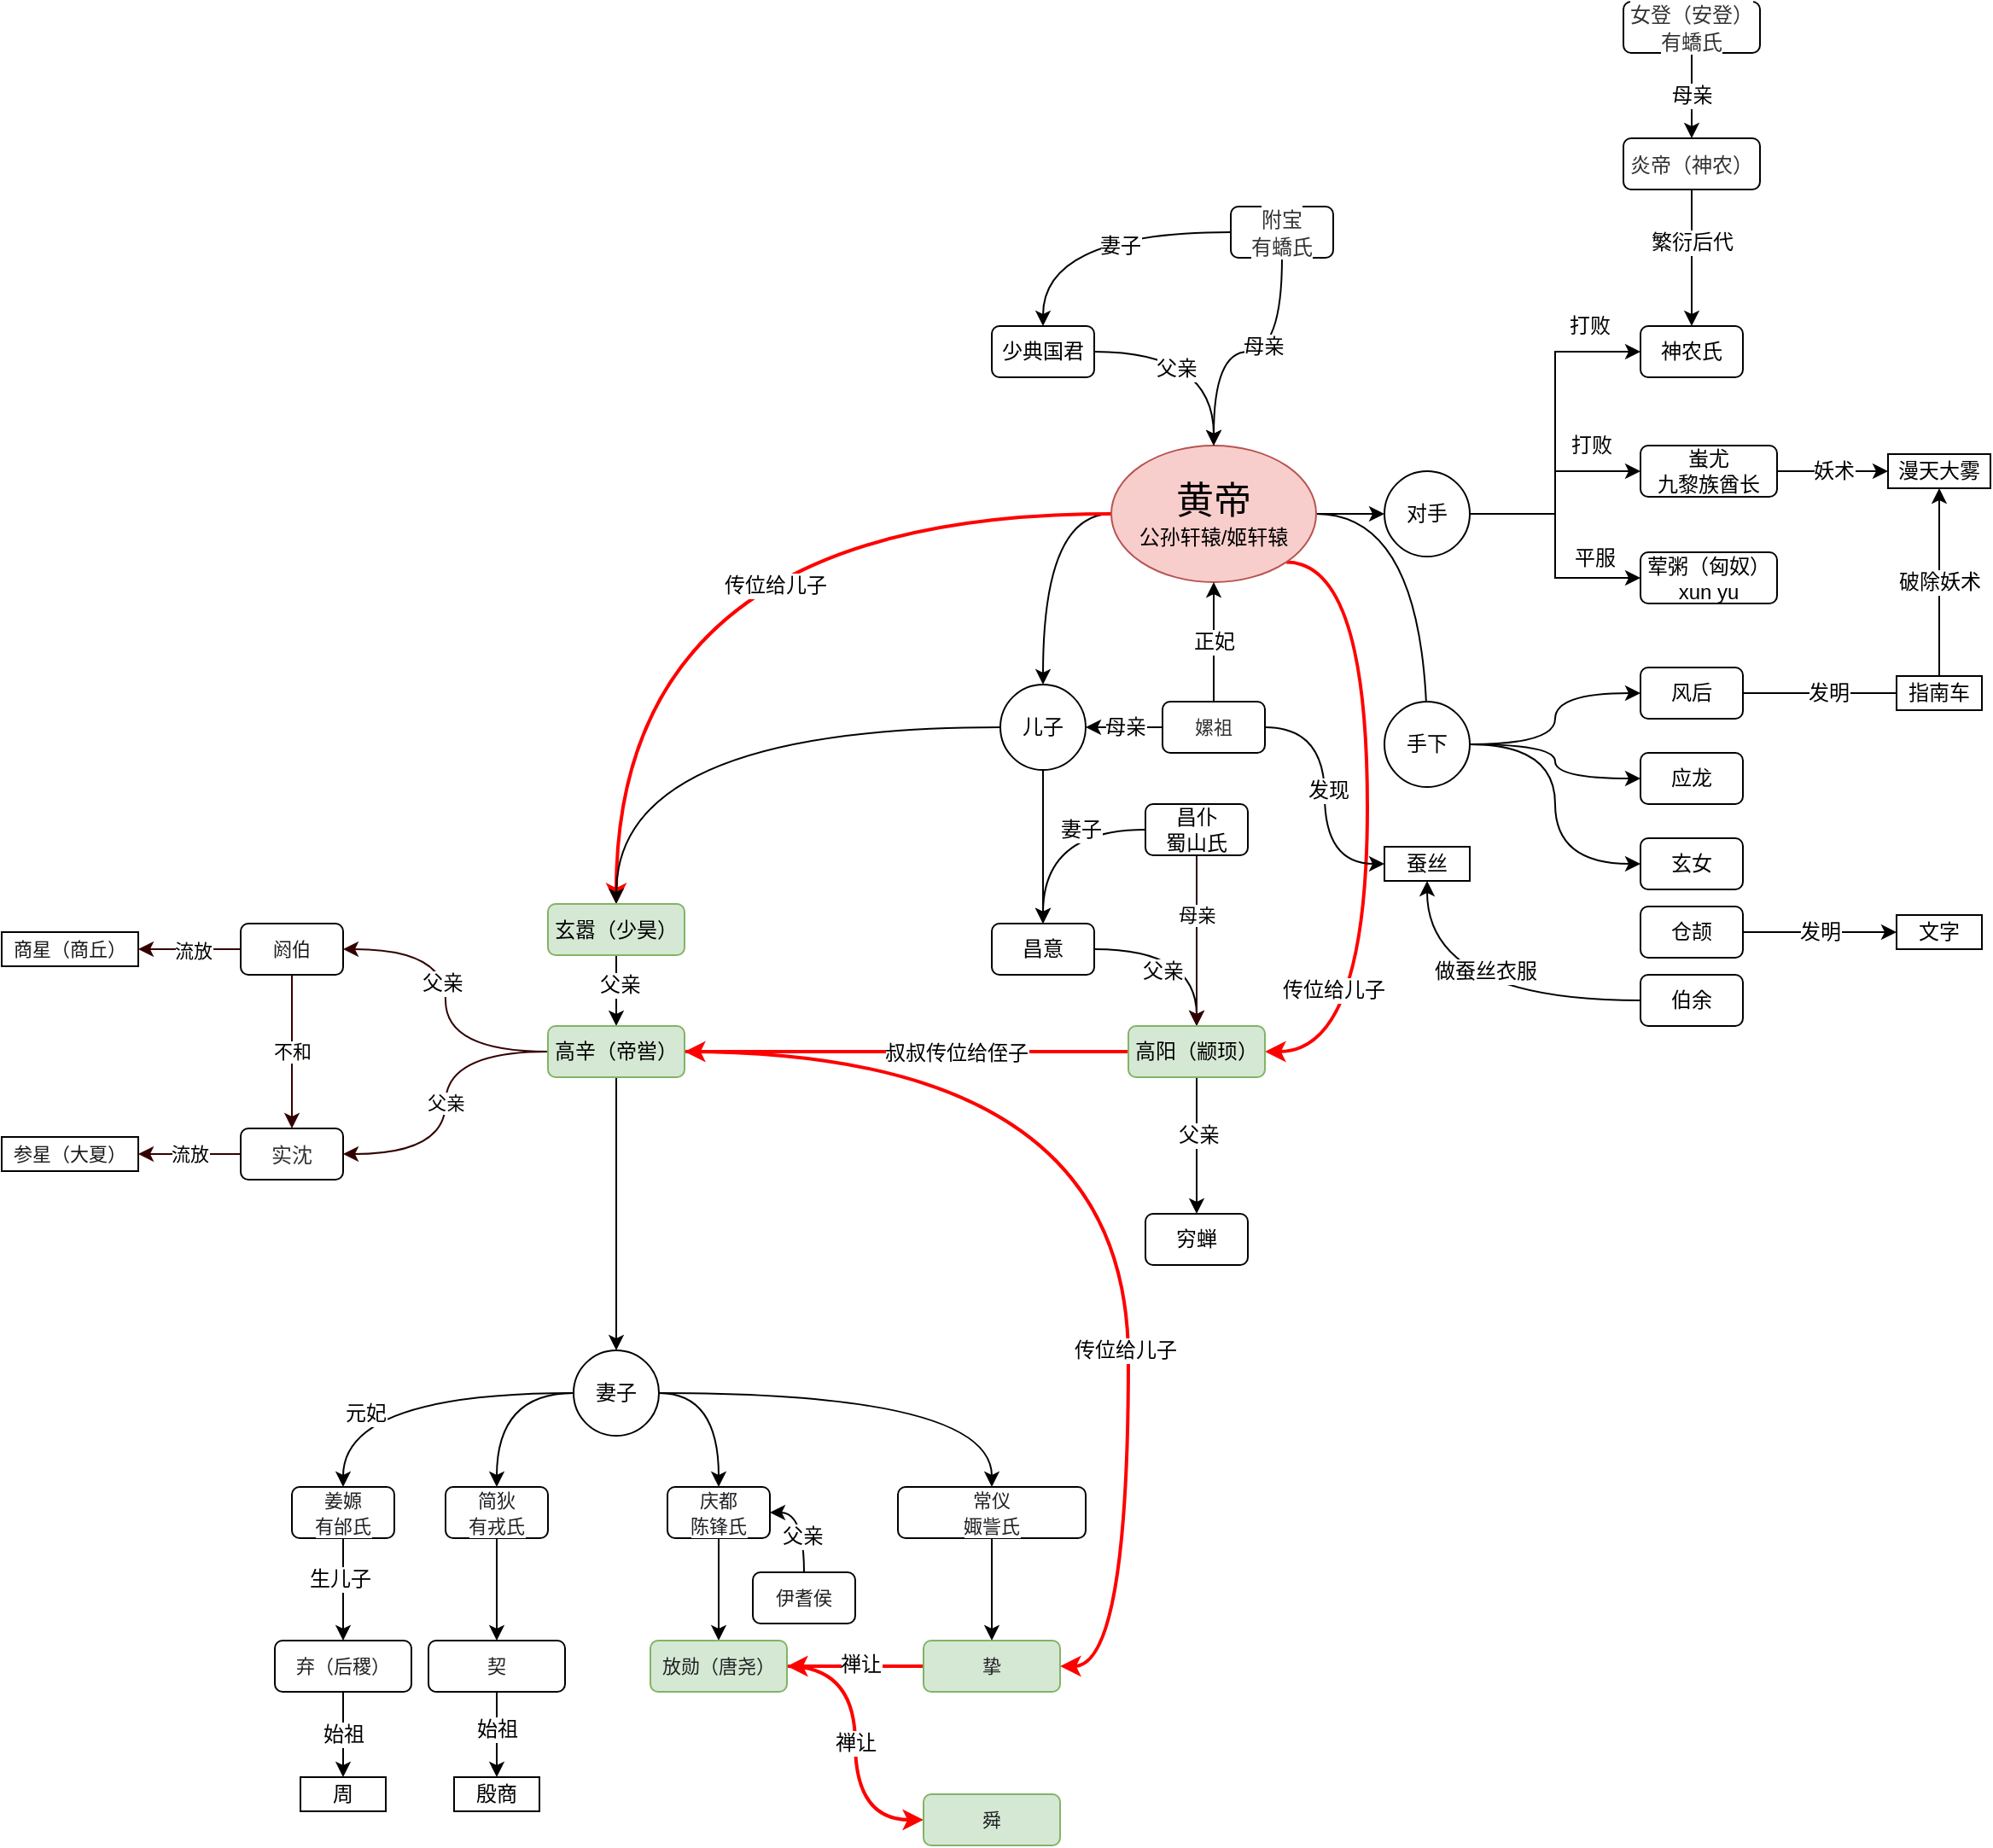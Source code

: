 <mxfile version="15.8.6" type="github">
  <diagram id="Ar0kWiEjL53RKp8qV1HC" name="Page-1">
    <mxGraphModel dx="946" dy="614" grid="1" gridSize="10" guides="1" tooltips="1" connect="1" arrows="1" fold="1" page="1" pageScale="1" pageWidth="827" pageHeight="1169" math="0" shadow="0">
      <root>
        <mxCell id="0" />
        <mxCell id="1" parent="0" />
        <mxCell id="65cZlFvj0mOp-KRwFTWv-3" style="edgeStyle=orthogonalEdgeStyle;rounded=0;orthogonalLoop=1;jettySize=auto;html=1;fontSize=12;" edge="1" parent="1" source="65cZlFvj0mOp-KRwFTWv-1" target="65cZlFvj0mOp-KRwFTWv-2">
          <mxGeometry relative="1" as="geometry" />
        </mxCell>
        <mxCell id="65cZlFvj0mOp-KRwFTWv-35" style="edgeStyle=orthogonalEdgeStyle;curved=1;rounded=0;orthogonalLoop=1;jettySize=auto;html=1;entryX=0.5;entryY=0.6;entryDx=0;entryDy=0;fontSize=12;entryPerimeter=0;" edge="1" parent="1" source="65cZlFvj0mOp-KRwFTWv-1" target="65cZlFvj0mOp-KRwFTWv-34">
          <mxGeometry relative="1" as="geometry" />
        </mxCell>
        <mxCell id="65cZlFvj0mOp-KRwFTWv-57" style="edgeStyle=orthogonalEdgeStyle;curved=1;rounded=0;orthogonalLoop=1;jettySize=auto;html=1;fontSize=12;" edge="1" parent="1" source="65cZlFvj0mOp-KRwFTWv-1" target="65cZlFvj0mOp-KRwFTWv-55">
          <mxGeometry relative="1" as="geometry" />
        </mxCell>
        <mxCell id="65cZlFvj0mOp-KRwFTWv-116" style="edgeStyle=orthogonalEdgeStyle;curved=1;rounded=0;orthogonalLoop=1;jettySize=auto;html=1;fontSize=12;strokeColor=#FF0000;strokeWidth=2;" edge="1" parent="1" source="65cZlFvj0mOp-KRwFTWv-1" target="65cZlFvj0mOp-KRwFTWv-64">
          <mxGeometry relative="1" as="geometry" />
        </mxCell>
        <mxCell id="65cZlFvj0mOp-KRwFTWv-117" value="传位给儿子" style="edgeLabel;html=1;align=center;verticalAlign=middle;resizable=0;points=[];fontSize=12;" vertex="1" connectable="0" parent="65cZlFvj0mOp-KRwFTWv-116">
          <mxGeometry x="-0.24" y="42" relative="1" as="geometry">
            <mxPoint as="offset" />
          </mxGeometry>
        </mxCell>
        <mxCell id="65cZlFvj0mOp-KRwFTWv-118" style="edgeStyle=orthogonalEdgeStyle;curved=1;rounded=0;orthogonalLoop=1;jettySize=auto;html=1;exitX=1;exitY=1;exitDx=0;exitDy=0;entryX=1;entryY=0.5;entryDx=0;entryDy=0;fontSize=12;strokeWidth=2;strokeColor=#FF0000;" edge="1" parent="1" source="65cZlFvj0mOp-KRwFTWv-1" target="65cZlFvj0mOp-KRwFTWv-71">
          <mxGeometry relative="1" as="geometry">
            <Array as="points">
              <mxPoint x="1010" y="368" />
              <mxPoint x="1010" y="655" />
            </Array>
          </mxGeometry>
        </mxCell>
        <mxCell id="65cZlFvj0mOp-KRwFTWv-119" value="传位给儿子" style="edgeLabel;html=1;align=center;verticalAlign=middle;resizable=0;points=[];fontSize=12;" vertex="1" connectable="0" parent="65cZlFvj0mOp-KRwFTWv-118">
          <mxGeometry x="-0.408" y="-2" relative="1" as="geometry">
            <mxPoint x="-18" y="182" as="offset" />
          </mxGeometry>
        </mxCell>
        <mxCell id="65cZlFvj0mOp-KRwFTWv-1" value="&lt;font style=&quot;font-size: 22px&quot;&gt;黄帝&lt;/font&gt;&lt;br&gt;公孙轩辕/姬轩辕" style="ellipse;whiteSpace=wrap;html=1;fillColor=#f8cecc;strokeColor=#b85450;" vertex="1" parent="1">
          <mxGeometry x="860" y="300" width="120" height="80" as="geometry" />
        </mxCell>
        <mxCell id="65cZlFvj0mOp-KRwFTWv-7" style="edgeStyle=orthogonalEdgeStyle;rounded=0;orthogonalLoop=1;jettySize=auto;html=1;fontSize=12;entryX=0;entryY=0.5;entryDx=0;entryDy=0;" edge="1" parent="1" source="65cZlFvj0mOp-KRwFTWv-2" target="65cZlFvj0mOp-KRwFTWv-4">
          <mxGeometry relative="1" as="geometry" />
        </mxCell>
        <mxCell id="65cZlFvj0mOp-KRwFTWv-12" value="打败" style="edgeLabel;html=1;align=center;verticalAlign=middle;resizable=0;points=[];fontSize=12;" vertex="1" connectable="0" parent="65cZlFvj0mOp-KRwFTWv-7">
          <mxGeometry x="0.691" y="1" relative="1" as="geometry">
            <mxPoint y="-14" as="offset" />
          </mxGeometry>
        </mxCell>
        <mxCell id="65cZlFvj0mOp-KRwFTWv-8" style="edgeStyle=orthogonalEdgeStyle;rounded=0;orthogonalLoop=1;jettySize=auto;html=1;fontSize=12;" edge="1" parent="1" source="65cZlFvj0mOp-KRwFTWv-2" target="65cZlFvj0mOp-KRwFTWv-5">
          <mxGeometry relative="1" as="geometry" />
        </mxCell>
        <mxCell id="65cZlFvj0mOp-KRwFTWv-11" value="打败" style="edgeLabel;html=1;align=center;verticalAlign=middle;resizable=0;points=[];fontSize=12;" vertex="1" connectable="0" parent="65cZlFvj0mOp-KRwFTWv-8">
          <mxGeometry x="0.536" y="2" relative="1" as="geometry">
            <mxPoint y="-13" as="offset" />
          </mxGeometry>
        </mxCell>
        <mxCell id="65cZlFvj0mOp-KRwFTWv-9" style="edgeStyle=orthogonalEdgeStyle;rounded=0;orthogonalLoop=1;jettySize=auto;html=1;fontSize=12;" edge="1" parent="1" source="65cZlFvj0mOp-KRwFTWv-2" target="65cZlFvj0mOp-KRwFTWv-6">
          <mxGeometry relative="1" as="geometry" />
        </mxCell>
        <mxCell id="65cZlFvj0mOp-KRwFTWv-10" value="平服" style="edgeLabel;html=1;align=center;verticalAlign=middle;resizable=0;points=[];fontSize=12;" vertex="1" connectable="0" parent="65cZlFvj0mOp-KRwFTWv-9">
          <mxGeometry x="0.607" y="2" relative="1" as="geometry">
            <mxPoint y="-10" as="offset" />
          </mxGeometry>
        </mxCell>
        <mxCell id="65cZlFvj0mOp-KRwFTWv-2" value="对手" style="ellipse;whiteSpace=wrap;html=1;aspect=fixed;fontSize=12;" vertex="1" parent="1">
          <mxGeometry x="1020" y="315" width="50" height="50" as="geometry" />
        </mxCell>
        <mxCell id="65cZlFvj0mOp-KRwFTWv-4" value="神农氏" style="rounded=1;whiteSpace=wrap;html=1;fontSize=12;" vertex="1" parent="1">
          <mxGeometry x="1170" y="230" width="60" height="30" as="geometry" />
        </mxCell>
        <mxCell id="65cZlFvj0mOp-KRwFTWv-46" value="妖术" style="edgeStyle=orthogonalEdgeStyle;curved=1;rounded=0;orthogonalLoop=1;jettySize=auto;html=1;entryX=0;entryY=0.5;entryDx=0;entryDy=0;fontSize=12;" edge="1" parent="1" source="65cZlFvj0mOp-KRwFTWv-5" target="65cZlFvj0mOp-KRwFTWv-45">
          <mxGeometry relative="1" as="geometry" />
        </mxCell>
        <mxCell id="65cZlFvj0mOp-KRwFTWv-5" value="蚩尤&lt;br&gt;九黎族酋长" style="rounded=1;whiteSpace=wrap;html=1;fontSize=12;" vertex="1" parent="1">
          <mxGeometry x="1170" y="300" width="80" height="30" as="geometry" />
        </mxCell>
        <mxCell id="65cZlFvj0mOp-KRwFTWv-6" value="荤粥（匈奴）&lt;br&gt;xun yu" style="rounded=1;whiteSpace=wrap;html=1;fontSize=12;" vertex="1" parent="1">
          <mxGeometry x="1170" y="362.5" width="80" height="30" as="geometry" />
        </mxCell>
        <mxCell id="65cZlFvj0mOp-KRwFTWv-14" style="edgeStyle=orthogonalEdgeStyle;rounded=0;orthogonalLoop=1;jettySize=auto;html=1;fontSize=12;" edge="1" parent="1" source="65cZlFvj0mOp-KRwFTWv-13" target="65cZlFvj0mOp-KRwFTWv-4">
          <mxGeometry relative="1" as="geometry" />
        </mxCell>
        <mxCell id="65cZlFvj0mOp-KRwFTWv-15" value="繁衍后代" style="edgeLabel;html=1;align=center;verticalAlign=middle;resizable=0;points=[];fontSize=12;" vertex="1" connectable="0" parent="65cZlFvj0mOp-KRwFTWv-14">
          <mxGeometry x="-0.24" relative="1" as="geometry">
            <mxPoint as="offset" />
          </mxGeometry>
        </mxCell>
        <mxCell id="65cZlFvj0mOp-KRwFTWv-13" value="&lt;span style=&quot;color: rgb(51 , 51 , 51) ; font-family: &amp;#34;helvetica neue&amp;#34; , &amp;#34;helvetica&amp;#34; , &amp;#34;arial&amp;#34; , &amp;#34;pingfang sc&amp;#34; , &amp;#34;hiragino sans gb&amp;#34; , &amp;#34;microsoft yahei&amp;#34; , &amp;#34;wenquanyi micro hei&amp;#34; , sans-serif ; text-indent: 28px ; background-color: rgb(255 , 255 , 255)&quot;&gt;炎帝（神农）&lt;/span&gt;" style="rounded=1;whiteSpace=wrap;html=1;fontSize=12;" vertex="1" parent="1">
          <mxGeometry x="1160" y="120" width="80" height="30" as="geometry" />
        </mxCell>
        <mxCell id="65cZlFvj0mOp-KRwFTWv-17" style="edgeStyle=orthogonalEdgeStyle;rounded=0;orthogonalLoop=1;jettySize=auto;html=1;fontSize=12;curved=1;" edge="1" parent="1" source="65cZlFvj0mOp-KRwFTWv-16" target="65cZlFvj0mOp-KRwFTWv-1">
          <mxGeometry relative="1" as="geometry" />
        </mxCell>
        <mxCell id="65cZlFvj0mOp-KRwFTWv-18" value="父亲" style="edgeLabel;html=1;align=center;verticalAlign=middle;resizable=0;points=[];fontSize=12;" vertex="1" connectable="0" parent="65cZlFvj0mOp-KRwFTWv-17">
          <mxGeometry x="-0.232" y="-9" relative="1" as="geometry">
            <mxPoint y="1" as="offset" />
          </mxGeometry>
        </mxCell>
        <mxCell id="65cZlFvj0mOp-KRwFTWv-16" value="少典国君" style="rounded=1;whiteSpace=wrap;html=1;fontSize=12;" vertex="1" parent="1">
          <mxGeometry x="790" y="230" width="60" height="30" as="geometry" />
        </mxCell>
        <mxCell id="65cZlFvj0mOp-KRwFTWv-20" style="edgeStyle=orthogonalEdgeStyle;curved=1;rounded=0;orthogonalLoop=1;jettySize=auto;html=1;fontSize=12;" edge="1" parent="1" source="65cZlFvj0mOp-KRwFTWv-19" target="65cZlFvj0mOp-KRwFTWv-1">
          <mxGeometry relative="1" as="geometry" />
        </mxCell>
        <mxCell id="65cZlFvj0mOp-KRwFTWv-21" value="母亲" style="edgeLabel;html=1;align=center;verticalAlign=middle;resizable=0;points=[];fontSize=12;" vertex="1" connectable="0" parent="65cZlFvj0mOp-KRwFTWv-20">
          <mxGeometry x="-0.123" y="-3" relative="1" as="geometry">
            <mxPoint as="offset" />
          </mxGeometry>
        </mxCell>
        <mxCell id="65cZlFvj0mOp-KRwFTWv-22" style="edgeStyle=orthogonalEdgeStyle;curved=1;rounded=0;orthogonalLoop=1;jettySize=auto;html=1;entryX=0.5;entryY=0;entryDx=0;entryDy=0;fontSize=12;" edge="1" parent="1" source="65cZlFvj0mOp-KRwFTWv-19" target="65cZlFvj0mOp-KRwFTWv-16">
          <mxGeometry relative="1" as="geometry" />
        </mxCell>
        <mxCell id="65cZlFvj0mOp-KRwFTWv-23" value="妻子" style="edgeLabel;html=1;align=center;verticalAlign=middle;resizable=0;points=[];fontSize=12;" vertex="1" connectable="0" parent="65cZlFvj0mOp-KRwFTWv-22">
          <mxGeometry x="-0.212" y="8" relative="1" as="geometry">
            <mxPoint as="offset" />
          </mxGeometry>
        </mxCell>
        <mxCell id="65cZlFvj0mOp-KRwFTWv-19" value="&lt;span style=&quot;color: rgb(51 , 51 , 51) ; font-family: &amp;#34;helvetica neue&amp;#34; , &amp;#34;helvetica&amp;#34; , &amp;#34;arial&amp;#34; , &amp;#34;pingfang sc&amp;#34; , &amp;#34;hiragino sans gb&amp;#34; , &amp;#34;microsoft yahei&amp;#34; , &amp;#34;wenquanyi micro hei&amp;#34; , sans-serif ; font-size: 12px ; text-indent: 28px ; background-color: rgb(255 , 255 , 255)&quot;&gt;附宝&lt;br&gt;&lt;/span&gt;&lt;span style=&quot;color: rgb(51 , 51 , 51) ; font-family: &amp;#34;helvetica neue&amp;#34; , &amp;#34;helvetica&amp;#34; , &amp;#34;arial&amp;#34; , &amp;#34;pingfang sc&amp;#34; , &amp;#34;hiragino sans gb&amp;#34; , &amp;#34;microsoft yahei&amp;#34; , &amp;#34;wenquanyi micro hei&amp;#34; , sans-serif ; text-indent: 28px ; background-color: rgb(255 , 255 , 255)&quot;&gt;有蟜氏&lt;/span&gt;&lt;span style=&quot;color: rgb(51 , 51 , 51) ; font-family: &amp;#34;helvetica neue&amp;#34; , &amp;#34;helvetica&amp;#34; , &amp;#34;arial&amp;#34; , &amp;#34;pingfang sc&amp;#34; , &amp;#34;hiragino sans gb&amp;#34; , &amp;#34;microsoft yahei&amp;#34; , &amp;#34;wenquanyi micro hei&amp;#34; , sans-serif ; font-size: 12px ; text-indent: 28px ; background-color: rgb(255 , 255 , 255)&quot;&gt;&lt;br style=&quot;font-size: 12px&quot;&gt;&lt;/span&gt;" style="rounded=1;whiteSpace=wrap;html=1;fontSize=12;" vertex="1" parent="1">
          <mxGeometry x="930" y="160" width="60" height="30" as="geometry" />
        </mxCell>
        <mxCell id="65cZlFvj0mOp-KRwFTWv-32" value="母亲" style="edgeStyle=orthogonalEdgeStyle;curved=1;rounded=0;orthogonalLoop=1;jettySize=auto;html=1;entryX=0.5;entryY=0;entryDx=0;entryDy=0;fontSize=12;" edge="1" parent="1" source="65cZlFvj0mOp-KRwFTWv-28" target="65cZlFvj0mOp-KRwFTWv-13">
          <mxGeometry relative="1" as="geometry" />
        </mxCell>
        <mxCell id="65cZlFvj0mOp-KRwFTWv-28" value="&lt;span style=&quot;color: rgb(51 , 51 , 51) ; font-family: &amp;#34;helvetica neue&amp;#34; , &amp;#34;helvetica&amp;#34; , &amp;#34;arial&amp;#34; , &amp;#34;pingfang sc&amp;#34; , &amp;#34;hiragino sans gb&amp;#34; , &amp;#34;microsoft yahei&amp;#34; , &amp;#34;wenquanyi micro hei&amp;#34; , sans-serif ; font-size: 12px ; text-indent: 28px ; background-color: rgb(255 , 255 , 255)&quot;&gt;女登（安登）&lt;br&gt;&lt;/span&gt;&lt;span style=&quot;color: rgb(51 , 51 , 51) ; font-family: &amp;#34;helvetica neue&amp;#34; , &amp;#34;helvetica&amp;#34; , &amp;#34;arial&amp;#34; , &amp;#34;pingfang sc&amp;#34; , &amp;#34;hiragino sans gb&amp;#34; , &amp;#34;microsoft yahei&amp;#34; , &amp;#34;wenquanyi micro hei&amp;#34; , sans-serif ; text-indent: 28px ; background-color: rgb(255 , 255 , 255)&quot;&gt;有蟜氏&lt;/span&gt;&lt;span style=&quot;color: rgb(51 , 51 , 51) ; font-family: &amp;#34;helvetica neue&amp;#34; , &amp;#34;helvetica&amp;#34; , &amp;#34;arial&amp;#34; , &amp;#34;pingfang sc&amp;#34; , &amp;#34;hiragino sans gb&amp;#34; , &amp;#34;microsoft yahei&amp;#34; , &amp;#34;wenquanyi micro hei&amp;#34; , sans-serif ; font-size: 12px ; text-indent: 28px ; background-color: rgb(255 , 255 , 255)&quot;&gt;&lt;br style=&quot;font-size: 12px&quot;&gt;&lt;/span&gt;" style="rounded=1;whiteSpace=wrap;html=1;fontSize=12;" vertex="1" parent="1">
          <mxGeometry x="1160" y="40" width="80" height="30" as="geometry" />
        </mxCell>
        <mxCell id="65cZlFvj0mOp-KRwFTWv-39" style="edgeStyle=orthogonalEdgeStyle;curved=1;rounded=0;orthogonalLoop=1;jettySize=auto;html=1;fontSize=12;" edge="1" parent="1" source="65cZlFvj0mOp-KRwFTWv-34" target="65cZlFvj0mOp-KRwFTWv-36">
          <mxGeometry relative="1" as="geometry" />
        </mxCell>
        <mxCell id="65cZlFvj0mOp-KRwFTWv-40" style="edgeStyle=orthogonalEdgeStyle;curved=1;rounded=0;orthogonalLoop=1;jettySize=auto;html=1;fontSize=12;" edge="1" parent="1" source="65cZlFvj0mOp-KRwFTWv-34" target="65cZlFvj0mOp-KRwFTWv-37">
          <mxGeometry relative="1" as="geometry" />
        </mxCell>
        <mxCell id="65cZlFvj0mOp-KRwFTWv-41" style="edgeStyle=orthogonalEdgeStyle;curved=1;rounded=0;orthogonalLoop=1;jettySize=auto;html=1;entryX=0;entryY=0.5;entryDx=0;entryDy=0;fontSize=12;" edge="1" parent="1" source="65cZlFvj0mOp-KRwFTWv-34" target="65cZlFvj0mOp-KRwFTWv-38">
          <mxGeometry relative="1" as="geometry" />
        </mxCell>
        <mxCell id="65cZlFvj0mOp-KRwFTWv-34" value="手下" style="ellipse;whiteSpace=wrap;html=1;aspect=fixed;fontSize=12;" vertex="1" parent="1">
          <mxGeometry x="1020" y="450" width="50" height="50" as="geometry" />
        </mxCell>
        <mxCell id="65cZlFvj0mOp-KRwFTWv-43" style="edgeStyle=orthogonalEdgeStyle;curved=1;rounded=0;orthogonalLoop=1;jettySize=auto;html=1;entryX=0.4;entryY=0.5;entryDx=0;entryDy=0;entryPerimeter=0;fontSize=12;" edge="1" parent="1" source="65cZlFvj0mOp-KRwFTWv-36" target="65cZlFvj0mOp-KRwFTWv-42">
          <mxGeometry relative="1" as="geometry" />
        </mxCell>
        <mxCell id="65cZlFvj0mOp-KRwFTWv-44" value="发明" style="edgeLabel;html=1;align=center;verticalAlign=middle;resizable=0;points=[];fontSize=12;" vertex="1" connectable="0" parent="65cZlFvj0mOp-KRwFTWv-43">
          <mxGeometry x="-0.309" y="-1" relative="1" as="geometry">
            <mxPoint x="12" y="-1" as="offset" />
          </mxGeometry>
        </mxCell>
        <mxCell id="65cZlFvj0mOp-KRwFTWv-36" value="风后" style="rounded=1;whiteSpace=wrap;html=1;fontSize=12;" vertex="1" parent="1">
          <mxGeometry x="1170" y="430" width="60" height="30" as="geometry" />
        </mxCell>
        <mxCell id="65cZlFvj0mOp-KRwFTWv-37" value="应龙" style="rounded=1;whiteSpace=wrap;html=1;fontSize=12;" vertex="1" parent="1">
          <mxGeometry x="1170" y="480" width="60" height="30" as="geometry" />
        </mxCell>
        <mxCell id="65cZlFvj0mOp-KRwFTWv-38" value="玄女" style="rounded=1;whiteSpace=wrap;html=1;fontSize=12;" vertex="1" parent="1">
          <mxGeometry x="1170" y="530" width="60" height="30" as="geometry" />
        </mxCell>
        <mxCell id="65cZlFvj0mOp-KRwFTWv-47" style="edgeStyle=orthogonalEdgeStyle;curved=1;rounded=0;orthogonalLoop=1;jettySize=auto;html=1;fontSize=12;" edge="1" parent="1" source="65cZlFvj0mOp-KRwFTWv-42" target="65cZlFvj0mOp-KRwFTWv-45">
          <mxGeometry relative="1" as="geometry" />
        </mxCell>
        <mxCell id="65cZlFvj0mOp-KRwFTWv-48" value="破除妖术" style="edgeLabel;html=1;align=center;verticalAlign=middle;resizable=0;points=[];fontSize=12;" vertex="1" connectable="0" parent="65cZlFvj0mOp-KRwFTWv-47">
          <mxGeometry x="0.236" y="1" relative="1" as="geometry">
            <mxPoint x="1" y="13" as="offset" />
          </mxGeometry>
        </mxCell>
        <mxCell id="65cZlFvj0mOp-KRwFTWv-42" value="指南车" style="rounded=0;whiteSpace=wrap;html=1;fontSize=12;" vertex="1" parent="1">
          <mxGeometry x="1320" y="435" width="50" height="20" as="geometry" />
        </mxCell>
        <mxCell id="65cZlFvj0mOp-KRwFTWv-45" value="漫天大雾" style="rounded=0;whiteSpace=wrap;html=1;fontSize=12;" vertex="1" parent="1">
          <mxGeometry x="1315" y="305" width="60" height="20" as="geometry" />
        </mxCell>
        <mxCell id="65cZlFvj0mOp-KRwFTWv-51" value="发明" style="edgeStyle=orthogonalEdgeStyle;curved=1;rounded=0;orthogonalLoop=1;jettySize=auto;html=1;fontSize=12;" edge="1" parent="1" source="65cZlFvj0mOp-KRwFTWv-49" target="65cZlFvj0mOp-KRwFTWv-50">
          <mxGeometry relative="1" as="geometry" />
        </mxCell>
        <mxCell id="65cZlFvj0mOp-KRwFTWv-49" value="仓颉" style="rounded=1;whiteSpace=wrap;html=1;fontSize=12;" vertex="1" parent="1">
          <mxGeometry x="1170" y="570" width="60" height="30" as="geometry" />
        </mxCell>
        <mxCell id="65cZlFvj0mOp-KRwFTWv-50" value="文字" style="rounded=0;whiteSpace=wrap;html=1;fontSize=12;" vertex="1" parent="1">
          <mxGeometry x="1320" y="575" width="50" height="20" as="geometry" />
        </mxCell>
        <mxCell id="65cZlFvj0mOp-KRwFTWv-54" value="正妃" style="edgeStyle=orthogonalEdgeStyle;curved=1;rounded=0;orthogonalLoop=1;jettySize=auto;html=1;fontSize=12;" edge="1" parent="1" source="65cZlFvj0mOp-KRwFTWv-52" target="65cZlFvj0mOp-KRwFTWv-1">
          <mxGeometry relative="1" as="geometry" />
        </mxCell>
        <mxCell id="65cZlFvj0mOp-KRwFTWv-56" value="母亲" style="edgeStyle=orthogonalEdgeStyle;curved=1;rounded=0;orthogonalLoop=1;jettySize=auto;html=1;fontSize=12;" edge="1" parent="1" source="65cZlFvj0mOp-KRwFTWv-52" target="65cZlFvj0mOp-KRwFTWv-55">
          <mxGeometry relative="1" as="geometry" />
        </mxCell>
        <mxCell id="65cZlFvj0mOp-KRwFTWv-59" style="edgeStyle=orthogonalEdgeStyle;curved=1;rounded=0;orthogonalLoop=1;jettySize=auto;html=1;entryX=0;entryY=0.5;entryDx=0;entryDy=0;fontSize=12;" edge="1" parent="1" source="65cZlFvj0mOp-KRwFTWv-52" target="65cZlFvj0mOp-KRwFTWv-58">
          <mxGeometry relative="1" as="geometry" />
        </mxCell>
        <mxCell id="65cZlFvj0mOp-KRwFTWv-61" value="发现" style="edgeLabel;html=1;align=center;verticalAlign=middle;resizable=0;points=[];fontSize=12;" vertex="1" connectable="0" parent="65cZlFvj0mOp-KRwFTWv-59">
          <mxGeometry x="-0.04" y="2" relative="1" as="geometry">
            <mxPoint as="offset" />
          </mxGeometry>
        </mxCell>
        <mxCell id="65cZlFvj0mOp-KRwFTWv-52" value="&lt;span style=&quot;color: rgb(51, 51, 51); font-family: arial; font-size: 11px; background-color: rgb(255, 255, 255);&quot;&gt;嫘祖&lt;/span&gt;" style="rounded=1;whiteSpace=wrap;html=1;fontSize=11;" vertex="1" parent="1">
          <mxGeometry x="890" y="450" width="60" height="30" as="geometry" />
        </mxCell>
        <mxCell id="65cZlFvj0mOp-KRwFTWv-66" style="edgeStyle=orthogonalEdgeStyle;curved=1;rounded=0;orthogonalLoop=1;jettySize=auto;html=1;fontSize=12;" edge="1" parent="1" source="65cZlFvj0mOp-KRwFTWv-55" target="65cZlFvj0mOp-KRwFTWv-64">
          <mxGeometry relative="1" as="geometry" />
        </mxCell>
        <mxCell id="65cZlFvj0mOp-KRwFTWv-67" style="edgeStyle=orthogonalEdgeStyle;curved=1;rounded=0;orthogonalLoop=1;jettySize=auto;html=1;fontSize=12;" edge="1" parent="1" source="65cZlFvj0mOp-KRwFTWv-55" target="65cZlFvj0mOp-KRwFTWv-65">
          <mxGeometry relative="1" as="geometry" />
        </mxCell>
        <mxCell id="65cZlFvj0mOp-KRwFTWv-55" value="儿子" style="ellipse;whiteSpace=wrap;html=1;aspect=fixed;fontSize=12;" vertex="1" parent="1">
          <mxGeometry x="795" y="440" width="50" height="50" as="geometry" />
        </mxCell>
        <mxCell id="65cZlFvj0mOp-KRwFTWv-58" value="蚕丝" style="rounded=0;whiteSpace=wrap;html=1;fontSize=12;" vertex="1" parent="1">
          <mxGeometry x="1020" y="535" width="50" height="20" as="geometry" />
        </mxCell>
        <mxCell id="65cZlFvj0mOp-KRwFTWv-62" style="edgeStyle=orthogonalEdgeStyle;curved=1;rounded=0;orthogonalLoop=1;jettySize=auto;html=1;entryX=0.5;entryY=1;entryDx=0;entryDy=0;fontSize=12;" edge="1" parent="1" source="65cZlFvj0mOp-KRwFTWv-60" target="65cZlFvj0mOp-KRwFTWv-58">
          <mxGeometry relative="1" as="geometry" />
        </mxCell>
        <mxCell id="65cZlFvj0mOp-KRwFTWv-63" value="做蚕丝衣服" style="edgeLabel;html=1;align=center;verticalAlign=middle;resizable=0;points=[];fontSize=12;" vertex="1" connectable="0" parent="65cZlFvj0mOp-KRwFTWv-62">
          <mxGeometry x="-0.067" y="-17" relative="1" as="geometry">
            <mxPoint as="offset" />
          </mxGeometry>
        </mxCell>
        <mxCell id="65cZlFvj0mOp-KRwFTWv-60" value="伯余" style="rounded=1;whiteSpace=wrap;html=1;fontSize=12;" vertex="1" parent="1">
          <mxGeometry x="1170" y="610" width="60" height="30" as="geometry" />
        </mxCell>
        <mxCell id="65cZlFvj0mOp-KRwFTWv-73" style="edgeStyle=orthogonalEdgeStyle;curved=1;rounded=0;orthogonalLoop=1;jettySize=auto;html=1;fontSize=12;" edge="1" parent="1" source="65cZlFvj0mOp-KRwFTWv-64" target="65cZlFvj0mOp-KRwFTWv-68">
          <mxGeometry relative="1" as="geometry" />
        </mxCell>
        <mxCell id="65cZlFvj0mOp-KRwFTWv-120" value="父亲" style="edgeLabel;html=1;align=center;verticalAlign=middle;resizable=0;points=[];fontSize=12;" vertex="1" connectable="0" parent="65cZlFvj0mOp-KRwFTWv-73">
          <mxGeometry x="-0.181" y="2" relative="1" as="geometry">
            <mxPoint as="offset" />
          </mxGeometry>
        </mxCell>
        <mxCell id="65cZlFvj0mOp-KRwFTWv-64" value="玄嚣（少昊）" style="rounded=1;whiteSpace=wrap;html=1;fontSize=12;fillColor=#d5e8d4;strokeColor=#82b366;" vertex="1" parent="1">
          <mxGeometry x="530" y="568.5" width="80" height="30" as="geometry" />
        </mxCell>
        <mxCell id="65cZlFvj0mOp-KRwFTWv-72" value="父亲" style="edgeStyle=orthogonalEdgeStyle;curved=1;rounded=0;orthogonalLoop=1;jettySize=auto;html=1;fontSize=12;" edge="1" parent="1" source="65cZlFvj0mOp-KRwFTWv-65" target="65cZlFvj0mOp-KRwFTWv-71">
          <mxGeometry x="0.385" y="-20" relative="1" as="geometry">
            <mxPoint as="offset" />
          </mxGeometry>
        </mxCell>
        <mxCell id="65cZlFvj0mOp-KRwFTWv-65" value="昌意" style="rounded=1;whiteSpace=wrap;html=1;fontSize=12;" vertex="1" parent="1">
          <mxGeometry x="790" y="580" width="60" height="30" as="geometry" />
        </mxCell>
        <mxCell id="65cZlFvj0mOp-KRwFTWv-81" style="edgeStyle=orthogonalEdgeStyle;curved=1;rounded=0;orthogonalLoop=1;jettySize=auto;html=1;fontSize=12;" edge="1" parent="1" source="65cZlFvj0mOp-KRwFTWv-68" target="65cZlFvj0mOp-KRwFTWv-80">
          <mxGeometry relative="1" as="geometry" />
        </mxCell>
        <mxCell id="65cZlFvj0mOp-KRwFTWv-114" style="edgeStyle=orthogonalEdgeStyle;curved=1;rounded=0;orthogonalLoop=1;jettySize=auto;html=1;entryX=1;entryY=0.5;entryDx=0;entryDy=0;fontSize=12;strokeWidth=2;strokeColor=#FF0000;" edge="1" parent="1" source="65cZlFvj0mOp-KRwFTWv-68" target="65cZlFvj0mOp-KRwFTWv-94">
          <mxGeometry relative="1" as="geometry">
            <Array as="points">
              <mxPoint x="870" y="655" />
              <mxPoint x="870" y="1015" />
            </Array>
          </mxGeometry>
        </mxCell>
        <mxCell id="65cZlFvj0mOp-KRwFTWv-115" value="传位给儿子" style="edgeLabel;html=1;align=center;verticalAlign=middle;resizable=0;points=[];fontSize=12;" vertex="1" connectable="0" parent="65cZlFvj0mOp-KRwFTWv-114">
          <mxGeometry x="0.315" y="-2" relative="1" as="geometry">
            <mxPoint y="1" as="offset" />
          </mxGeometry>
        </mxCell>
        <mxCell id="65cZlFvj0mOp-KRwFTWv-126" style="edgeStyle=orthogonalEdgeStyle;curved=1;rounded=0;orthogonalLoop=1;jettySize=auto;html=1;entryX=1;entryY=0.5;entryDx=0;entryDy=0;fontSize=12;strokeColor=#330000;strokeWidth=1;" edge="1" parent="1" source="65cZlFvj0mOp-KRwFTWv-68" target="65cZlFvj0mOp-KRwFTWv-125">
          <mxGeometry relative="1" as="geometry" />
        </mxCell>
        <mxCell id="65cZlFvj0mOp-KRwFTWv-131" value="父亲" style="edgeLabel;html=1;align=center;verticalAlign=middle;resizable=0;points=[];fontSize=12;" vertex="1" connectable="0" parent="65cZlFvj0mOp-KRwFTWv-126">
          <mxGeometry x="0.117" y="2" relative="1" as="geometry">
            <mxPoint as="offset" />
          </mxGeometry>
        </mxCell>
        <mxCell id="65cZlFvj0mOp-KRwFTWv-130" value="父亲" style="edgeStyle=orthogonalEdgeStyle;curved=1;rounded=0;orthogonalLoop=1;jettySize=auto;html=1;entryX=1;entryY=0.5;entryDx=0;entryDy=0;fontSize=11;strokeColor=#330000;strokeWidth=1;" edge="1" parent="1" source="65cZlFvj0mOp-KRwFTWv-68" target="65cZlFvj0mOp-KRwFTWv-129">
          <mxGeometry relative="1" as="geometry" />
        </mxCell>
        <mxCell id="65cZlFvj0mOp-KRwFTWv-68" value="高辛（帝喾）" style="rounded=1;whiteSpace=wrap;html=1;fontSize=12;fillColor=#d5e8d4;strokeColor=#82b366;" vertex="1" parent="1">
          <mxGeometry x="530" y="640" width="80" height="30" as="geometry" />
        </mxCell>
        <mxCell id="65cZlFvj0mOp-KRwFTWv-70" value="妻子" style="edgeStyle=orthogonalEdgeStyle;curved=1;rounded=0;orthogonalLoop=1;jettySize=auto;html=1;fontSize=12;" edge="1" parent="1" source="65cZlFvj0mOp-KRwFTWv-69" target="65cZlFvj0mOp-KRwFTWv-65">
          <mxGeometry x="-0.333" relative="1" as="geometry">
            <mxPoint as="offset" />
          </mxGeometry>
        </mxCell>
        <mxCell id="65cZlFvj0mOp-KRwFTWv-140" style="edgeStyle=orthogonalEdgeStyle;curved=1;rounded=0;orthogonalLoop=1;jettySize=auto;html=1;fontSize=11;strokeColor=#330000;strokeWidth=1;" edge="1" parent="1" source="65cZlFvj0mOp-KRwFTWv-69" target="65cZlFvj0mOp-KRwFTWv-71">
          <mxGeometry relative="1" as="geometry" />
        </mxCell>
        <mxCell id="65cZlFvj0mOp-KRwFTWv-141" value="母亲" style="edgeLabel;html=1;align=center;verticalAlign=middle;resizable=0;points=[];fontSize=11;" vertex="1" connectable="0" parent="65cZlFvj0mOp-KRwFTWv-140">
          <mxGeometry x="-0.084" relative="1" as="geometry">
            <mxPoint y="-11" as="offset" />
          </mxGeometry>
        </mxCell>
        <mxCell id="65cZlFvj0mOp-KRwFTWv-69" value="昌仆&lt;br&gt;蜀山氏" style="rounded=1;whiteSpace=wrap;html=1;fontSize=12;" vertex="1" parent="1">
          <mxGeometry x="880" y="510" width="60" height="30" as="geometry" />
        </mxCell>
        <mxCell id="65cZlFvj0mOp-KRwFTWv-74" style="edgeStyle=orthogonalEdgeStyle;curved=1;rounded=0;orthogonalLoop=1;jettySize=auto;html=1;fontSize=12;strokeColor=#FF0000;strokeWidth=2;" edge="1" parent="1" source="65cZlFvj0mOp-KRwFTWv-71" target="65cZlFvj0mOp-KRwFTWv-68">
          <mxGeometry relative="1" as="geometry" />
        </mxCell>
        <mxCell id="65cZlFvj0mOp-KRwFTWv-75" value="叔叔传位给侄子" style="edgeLabel;html=1;align=center;verticalAlign=middle;resizable=0;points=[];fontSize=12;" vertex="1" connectable="0" parent="65cZlFvj0mOp-KRwFTWv-74">
          <mxGeometry x="-0.222" y="1" relative="1" as="geometry">
            <mxPoint as="offset" />
          </mxGeometry>
        </mxCell>
        <mxCell id="65cZlFvj0mOp-KRwFTWv-77" style="edgeStyle=orthogonalEdgeStyle;curved=1;rounded=0;orthogonalLoop=1;jettySize=auto;html=1;fontSize=12;" edge="1" parent="1" source="65cZlFvj0mOp-KRwFTWv-71" target="65cZlFvj0mOp-KRwFTWv-76">
          <mxGeometry relative="1" as="geometry" />
        </mxCell>
        <mxCell id="65cZlFvj0mOp-KRwFTWv-78" value="父亲" style="edgeLabel;html=1;align=center;verticalAlign=middle;resizable=0;points=[];fontSize=12;" vertex="1" connectable="0" parent="65cZlFvj0mOp-KRwFTWv-77">
          <mxGeometry x="-0.15" y="1" relative="1" as="geometry">
            <mxPoint as="offset" />
          </mxGeometry>
        </mxCell>
        <mxCell id="65cZlFvj0mOp-KRwFTWv-71" value="高阳（颛顼）" style="rounded=1;whiteSpace=wrap;html=1;fontSize=12;fillColor=#d5e8d4;strokeColor=#82b366;" vertex="1" parent="1">
          <mxGeometry x="870" y="640" width="80" height="30" as="geometry" />
        </mxCell>
        <mxCell id="65cZlFvj0mOp-KRwFTWv-76" value="穷蝉" style="rounded=1;whiteSpace=wrap;html=1;fontSize=12;" vertex="1" parent="1">
          <mxGeometry x="880" y="750" width="60" height="30" as="geometry" />
        </mxCell>
        <mxCell id="65cZlFvj0mOp-KRwFTWv-89" style="edgeStyle=orthogonalEdgeStyle;curved=1;rounded=0;orthogonalLoop=1;jettySize=auto;html=1;fontSize=12;" edge="1" parent="1" source="65cZlFvj0mOp-KRwFTWv-79" target="65cZlFvj0mOp-KRwFTWv-88">
          <mxGeometry relative="1" as="geometry" />
        </mxCell>
        <mxCell id="65cZlFvj0mOp-KRwFTWv-90" value="生儿子" style="edgeLabel;html=1;align=center;verticalAlign=middle;resizable=0;points=[];fontSize=12;" vertex="1" connectable="0" parent="65cZlFvj0mOp-KRwFTWv-89">
          <mxGeometry x="-0.2" y="-2" relative="1" as="geometry">
            <mxPoint as="offset" />
          </mxGeometry>
        </mxCell>
        <mxCell id="65cZlFvj0mOp-KRwFTWv-79" value="&lt;span style=&quot;color: rgb(32 , 33 , 36) ; font-family: &amp;#34;menlo&amp;#34; , monospace ; font-size: 11px ; text-align: left ; background-color: rgb(255 , 255 , 255)&quot;&gt;姜嫄&lt;br&gt;有邰氏&lt;br&gt;&lt;/span&gt;" style="rounded=1;whiteSpace=wrap;html=1;fontSize=12;" vertex="1" parent="1">
          <mxGeometry x="380" y="910" width="60" height="30" as="geometry" />
        </mxCell>
        <mxCell id="65cZlFvj0mOp-KRwFTWv-82" style="edgeStyle=orthogonalEdgeStyle;curved=1;rounded=0;orthogonalLoop=1;jettySize=auto;html=1;fontSize=12;" edge="1" parent="1" source="65cZlFvj0mOp-KRwFTWv-80" target="65cZlFvj0mOp-KRwFTWv-79">
          <mxGeometry relative="1" as="geometry" />
        </mxCell>
        <mxCell id="65cZlFvj0mOp-KRwFTWv-83" value="元妃" style="edgeLabel;html=1;align=center;verticalAlign=middle;resizable=0;points=[];fontSize=12;" vertex="1" connectable="0" parent="65cZlFvj0mOp-KRwFTWv-82">
          <mxGeometry x="0.291" y="12" relative="1" as="geometry">
            <mxPoint as="offset" />
          </mxGeometry>
        </mxCell>
        <mxCell id="65cZlFvj0mOp-KRwFTWv-101" style="edgeStyle=orthogonalEdgeStyle;curved=1;rounded=0;orthogonalLoop=1;jettySize=auto;html=1;fontSize=12;" edge="1" parent="1" source="65cZlFvj0mOp-KRwFTWv-80" target="65cZlFvj0mOp-KRwFTWv-84">
          <mxGeometry relative="1" as="geometry" />
        </mxCell>
        <mxCell id="65cZlFvj0mOp-KRwFTWv-102" style="edgeStyle=orthogonalEdgeStyle;curved=1;rounded=0;orthogonalLoop=1;jettySize=auto;html=1;fontSize=12;" edge="1" parent="1" source="65cZlFvj0mOp-KRwFTWv-80" target="65cZlFvj0mOp-KRwFTWv-86">
          <mxGeometry relative="1" as="geometry" />
        </mxCell>
        <mxCell id="65cZlFvj0mOp-KRwFTWv-103" style="edgeStyle=orthogonalEdgeStyle;curved=1;rounded=0;orthogonalLoop=1;jettySize=auto;html=1;entryX=0.5;entryY=0;entryDx=0;entryDy=0;fontSize=12;" edge="1" parent="1" source="65cZlFvj0mOp-KRwFTWv-80" target="65cZlFvj0mOp-KRwFTWv-87">
          <mxGeometry relative="1" as="geometry" />
        </mxCell>
        <mxCell id="65cZlFvj0mOp-KRwFTWv-80" value="妻子" style="ellipse;whiteSpace=wrap;html=1;aspect=fixed;fontSize=12;" vertex="1" parent="1">
          <mxGeometry x="545" y="830" width="50" height="50" as="geometry" />
        </mxCell>
        <mxCell id="65cZlFvj0mOp-KRwFTWv-92" style="edgeStyle=orthogonalEdgeStyle;curved=1;rounded=0;orthogonalLoop=1;jettySize=auto;html=1;fontSize=12;" edge="1" parent="1" source="65cZlFvj0mOp-KRwFTWv-84" target="65cZlFvj0mOp-KRwFTWv-91">
          <mxGeometry relative="1" as="geometry" />
        </mxCell>
        <mxCell id="65cZlFvj0mOp-KRwFTWv-84" value="&lt;span style=&quot;color: rgb(32 , 33 , 36) ; font-family: &amp;#34;menlo&amp;#34; , monospace ; font-size: 11px ; text-align: left ; background-color: rgb(255 , 255 , 255)&quot;&gt;简狄&lt;br&gt;&lt;/span&gt;&lt;span style=&quot;color: rgb(32 , 33 , 36) ; font-family: &amp;#34;menlo&amp;#34; , monospace ; font-size: 11px ; text-align: left ; background-color: rgb(255 , 255 , 255)&quot;&gt;有戎氏&lt;br&gt;&lt;/span&gt;" style="rounded=1;whiteSpace=wrap;html=1;fontSize=12;" vertex="1" parent="1">
          <mxGeometry x="470" y="910" width="60" height="30" as="geometry" />
        </mxCell>
        <mxCell id="65cZlFvj0mOp-KRwFTWv-104" style="edgeStyle=orthogonalEdgeStyle;curved=1;rounded=0;orthogonalLoop=1;jettySize=auto;html=1;fontSize=12;" edge="1" parent="1" source="65cZlFvj0mOp-KRwFTWv-86" target="65cZlFvj0mOp-KRwFTWv-93">
          <mxGeometry relative="1" as="geometry" />
        </mxCell>
        <mxCell id="65cZlFvj0mOp-KRwFTWv-86" value="&lt;span style=&quot;color: rgb(32 , 33 , 36) ; font-family: &amp;#34;menlo&amp;#34; , monospace ; font-size: 11px ; text-align: left ; background-color: rgb(255 , 255 , 255)&quot;&gt;庆都&lt;br&gt;&lt;/span&gt;&lt;span style=&quot;color: rgb(32 , 33 , 36) ; font-family: &amp;#34;menlo&amp;#34; , monospace ; font-size: 11px ; text-align: left ; background-color: rgb(255 , 255 , 255)&quot;&gt;陈锋氏&lt;br&gt;&lt;/span&gt;" style="rounded=1;whiteSpace=wrap;html=1;fontSize=12;" vertex="1" parent="1">
          <mxGeometry x="600" y="910" width="60" height="30" as="geometry" />
        </mxCell>
        <mxCell id="65cZlFvj0mOp-KRwFTWv-100" style="edgeStyle=orthogonalEdgeStyle;curved=1;rounded=0;orthogonalLoop=1;jettySize=auto;html=1;entryX=0.5;entryY=0;entryDx=0;entryDy=0;fontSize=12;" edge="1" parent="1" source="65cZlFvj0mOp-KRwFTWv-87" target="65cZlFvj0mOp-KRwFTWv-94">
          <mxGeometry relative="1" as="geometry" />
        </mxCell>
        <mxCell id="65cZlFvj0mOp-KRwFTWv-87" value="&lt;span style=&quot;color: rgb(32 , 33 , 36) ; font-family: &amp;#34;menlo&amp;#34; , monospace ; font-size: 11px ; text-align: left ; background-color: rgb(255 , 255 , 255)&quot;&gt;常仪&lt;br&gt;&lt;/span&gt;&lt;span style=&quot;text-align: left ; background-color: rgb(255 , 255 , 255)&quot;&gt;&lt;font color=&quot;#202124&quot; face=&quot;menlo, monospace&quot;&gt;&lt;span style=&quot;font-size: 11px&quot;&gt;娵訾氏&lt;/span&gt;&lt;/font&gt;&lt;br&gt;&lt;/span&gt;" style="rounded=1;whiteSpace=wrap;html=1;fontSize=12;" vertex="1" parent="1">
          <mxGeometry x="735" y="910" width="110" height="30" as="geometry" />
        </mxCell>
        <mxCell id="65cZlFvj0mOp-KRwFTWv-106" value="始祖" style="edgeStyle=orthogonalEdgeStyle;curved=1;rounded=0;orthogonalLoop=1;jettySize=auto;html=1;entryX=0.5;entryY=0;entryDx=0;entryDy=0;fontSize=12;" edge="1" parent="1" source="65cZlFvj0mOp-KRwFTWv-88" target="65cZlFvj0mOp-KRwFTWv-105">
          <mxGeometry relative="1" as="geometry" />
        </mxCell>
        <mxCell id="65cZlFvj0mOp-KRwFTWv-88" value="&lt;span style=&quot;color: rgb(32 , 33 , 36) ; font-family: &amp;#34;menlo&amp;#34; , monospace ; font-size: 11px ; text-align: left ; background-color: rgb(255 , 255 , 255)&quot;&gt;弃（后稷）&lt;/span&gt;&lt;span style=&quot;color: rgb(32 , 33 , 36) ; font-family: &amp;#34;menlo&amp;#34; , monospace ; font-size: 11px ; text-align: left ; background-color: rgb(255 , 255 , 255)&quot;&gt;&lt;br&gt;&lt;/span&gt;" style="rounded=1;whiteSpace=wrap;html=1;fontSize=12;" vertex="1" parent="1">
          <mxGeometry x="370" y="1000" width="80" height="30" as="geometry" />
        </mxCell>
        <mxCell id="65cZlFvj0mOp-KRwFTWv-108" style="edgeStyle=orthogonalEdgeStyle;curved=1;rounded=0;orthogonalLoop=1;jettySize=auto;html=1;fontSize=12;" edge="1" parent="1" source="65cZlFvj0mOp-KRwFTWv-91" target="65cZlFvj0mOp-KRwFTWv-107">
          <mxGeometry relative="1" as="geometry" />
        </mxCell>
        <mxCell id="65cZlFvj0mOp-KRwFTWv-109" value="始祖" style="edgeLabel;html=1;align=center;verticalAlign=middle;resizable=0;points=[];fontSize=12;" vertex="1" connectable="0" parent="65cZlFvj0mOp-KRwFTWv-108">
          <mxGeometry x="-0.14" relative="1" as="geometry">
            <mxPoint as="offset" />
          </mxGeometry>
        </mxCell>
        <mxCell id="65cZlFvj0mOp-KRwFTWv-91" value="&lt;span style=&quot;color: rgb(32 , 33 , 36) ; font-family: &amp;#34;menlo&amp;#34; , monospace ; font-size: 11px ; text-align: left ; background-color: rgb(255 , 255 , 255)&quot;&gt;契&lt;br&gt;&lt;/span&gt;" style="rounded=1;whiteSpace=wrap;html=1;fontSize=12;" vertex="1" parent="1">
          <mxGeometry x="460" y="1000" width="80" height="30" as="geometry" />
        </mxCell>
        <mxCell id="65cZlFvj0mOp-KRwFTWv-123" style="edgeStyle=orthogonalEdgeStyle;curved=1;rounded=0;orthogonalLoop=1;jettySize=auto;html=1;entryX=0;entryY=0.5;entryDx=0;entryDy=0;fontSize=12;strokeColor=#FF0000;strokeWidth=2;" edge="1" parent="1" source="65cZlFvj0mOp-KRwFTWv-93" target="65cZlFvj0mOp-KRwFTWv-122">
          <mxGeometry relative="1" as="geometry" />
        </mxCell>
        <mxCell id="65cZlFvj0mOp-KRwFTWv-124" value="禅让" style="edgeLabel;html=1;align=center;verticalAlign=middle;resizable=0;points=[];fontSize=12;" vertex="1" connectable="0" parent="65cZlFvj0mOp-KRwFTWv-123">
          <mxGeometry x="0.171" y="4" relative="1" as="geometry">
            <mxPoint x="-4" y="-15" as="offset" />
          </mxGeometry>
        </mxCell>
        <mxCell id="65cZlFvj0mOp-KRwFTWv-93" value="&lt;span style=&quot;color: rgb(32 , 33 , 36) ; font-family: &amp;#34;menlo&amp;#34; , monospace ; font-size: 11px ; text-align: left&quot;&gt;放勋（唐尧）&lt;br&gt;&lt;/span&gt;" style="rounded=1;whiteSpace=wrap;html=1;fontSize=12;fillColor=#D5E8D4;strokeColor=#82b366;" vertex="1" parent="1">
          <mxGeometry x="590" y="1000" width="80" height="30" as="geometry" />
        </mxCell>
        <mxCell id="65cZlFvj0mOp-KRwFTWv-112" style="edgeStyle=orthogonalEdgeStyle;curved=1;rounded=0;orthogonalLoop=1;jettySize=auto;html=1;fontSize=12;strokeColor=#FF0000;strokeWidth=2;" edge="1" parent="1" source="65cZlFvj0mOp-KRwFTWv-94" target="65cZlFvj0mOp-KRwFTWv-93">
          <mxGeometry relative="1" as="geometry" />
        </mxCell>
        <mxCell id="65cZlFvj0mOp-KRwFTWv-113" value="禅让" style="edgeLabel;html=1;align=center;verticalAlign=middle;resizable=0;points=[];fontSize=12;" vertex="1" connectable="0" parent="65cZlFvj0mOp-KRwFTWv-112">
          <mxGeometry x="-0.067" y="-1" relative="1" as="geometry">
            <mxPoint as="offset" />
          </mxGeometry>
        </mxCell>
        <mxCell id="65cZlFvj0mOp-KRwFTWv-94" value="&lt;span style=&quot;color: rgb(32 , 33 , 36) ; font-family: &amp;#34;menlo&amp;#34; , monospace ; font-size: 11px ; text-align: left&quot;&gt;挚&lt;br&gt;&lt;/span&gt;" style="rounded=1;whiteSpace=wrap;html=1;fontSize=12;fillColor=#d5e8d4;strokeColor=#82b366;" vertex="1" parent="1">
          <mxGeometry x="750" y="1000" width="80" height="30" as="geometry" />
        </mxCell>
        <mxCell id="65cZlFvj0mOp-KRwFTWv-97" style="edgeStyle=orthogonalEdgeStyle;curved=1;rounded=0;orthogonalLoop=1;jettySize=auto;html=1;entryX=1;entryY=0.5;entryDx=0;entryDy=0;fontSize=12;" edge="1" parent="1" source="65cZlFvj0mOp-KRwFTWv-96" target="65cZlFvj0mOp-KRwFTWv-86">
          <mxGeometry relative="1" as="geometry" />
        </mxCell>
        <mxCell id="65cZlFvj0mOp-KRwFTWv-98" value="父亲" style="edgeLabel;html=1;align=center;verticalAlign=middle;resizable=0;points=[];fontSize=12;" vertex="1" connectable="0" parent="65cZlFvj0mOp-KRwFTWv-97">
          <mxGeometry x="-0.236" y="1" relative="1" as="geometry">
            <mxPoint as="offset" />
          </mxGeometry>
        </mxCell>
        <mxCell id="65cZlFvj0mOp-KRwFTWv-96" value="&lt;span style=&quot;color: rgb(32 , 33 , 36) ; font-family: &amp;#34;menlo&amp;#34; , monospace ; font-size: 11px ; text-align: left ; background-color: rgb(255 , 255 , 255)&quot;&gt;伊耆侯&lt;/span&gt;&lt;span style=&quot;color: rgb(32 , 33 , 36) ; font-family: &amp;#34;menlo&amp;#34; , monospace ; font-size: 11px ; text-align: left ; background-color: rgb(255 , 255 , 255)&quot;&gt;&lt;br&gt;&lt;/span&gt;" style="rounded=1;whiteSpace=wrap;html=1;fontSize=12;" vertex="1" parent="1">
          <mxGeometry x="650" y="960" width="60" height="30" as="geometry" />
        </mxCell>
        <mxCell id="65cZlFvj0mOp-KRwFTWv-105" value="周" style="rounded=0;whiteSpace=wrap;html=1;fontSize=12;" vertex="1" parent="1">
          <mxGeometry x="385" y="1080" width="50" height="20" as="geometry" />
        </mxCell>
        <mxCell id="65cZlFvj0mOp-KRwFTWv-107" value="殷商" style="rounded=0;whiteSpace=wrap;html=1;fontSize=12;" vertex="1" parent="1">
          <mxGeometry x="475" y="1080" width="50" height="20" as="geometry" />
        </mxCell>
        <mxCell id="65cZlFvj0mOp-KRwFTWv-122" value="&lt;span style=&quot;color: rgb(32 , 33 , 36) ; font-family: &amp;#34;menlo&amp;#34; , monospace ; font-size: 11px ; text-align: left&quot;&gt;舜&lt;br&gt;&lt;/span&gt;" style="rounded=1;whiteSpace=wrap;html=1;fontSize=12;fillColor=#D5E8D4;strokeColor=#82b366;" vertex="1" parent="1">
          <mxGeometry x="750" y="1090" width="80" height="30" as="geometry" />
        </mxCell>
        <mxCell id="65cZlFvj0mOp-KRwFTWv-133" style="edgeStyle=orthogonalEdgeStyle;curved=1;rounded=0;orthogonalLoop=1;jettySize=auto;html=1;fontSize=12;strokeColor=#330000;strokeWidth=1;" edge="1" parent="1" source="65cZlFvj0mOp-KRwFTWv-125" target="65cZlFvj0mOp-KRwFTWv-132">
          <mxGeometry relative="1" as="geometry" />
        </mxCell>
        <mxCell id="65cZlFvj0mOp-KRwFTWv-134" value="流放" style="edgeLabel;html=1;align=center;verticalAlign=middle;resizable=0;points=[];fontSize=11;" vertex="1" connectable="0" parent="65cZlFvj0mOp-KRwFTWv-133">
          <mxGeometry x="-0.067" y="1" relative="1" as="geometry">
            <mxPoint as="offset" />
          </mxGeometry>
        </mxCell>
        <mxCell id="65cZlFvj0mOp-KRwFTWv-138" style="edgeStyle=orthogonalEdgeStyle;curved=1;rounded=0;orthogonalLoop=1;jettySize=auto;html=1;fontSize=11;strokeColor=#330000;strokeWidth=1;" edge="1" parent="1" source="65cZlFvj0mOp-KRwFTWv-125" target="65cZlFvj0mOp-KRwFTWv-129">
          <mxGeometry relative="1" as="geometry" />
        </mxCell>
        <mxCell id="65cZlFvj0mOp-KRwFTWv-139" value="不和" style="edgeLabel;html=1;align=center;verticalAlign=middle;resizable=0;points=[];fontSize=11;" vertex="1" connectable="0" parent="65cZlFvj0mOp-KRwFTWv-138">
          <mxGeometry x="-0.011" relative="1" as="geometry">
            <mxPoint as="offset" />
          </mxGeometry>
        </mxCell>
        <mxCell id="65cZlFvj0mOp-KRwFTWv-125" value="&lt;span style=&quot;color: rgb(25, 25, 25); font-size: 11px; text-align: left; background-color: rgb(255, 255, 255);&quot;&gt;阏伯&lt;/span&gt;&lt;span style=&quot;color: rgb(32 , 33 , 36) ; font-family: &amp;quot;menlo&amp;quot; , monospace ; font-size: 11px ; text-align: left ; background-color: rgb(255 , 255 , 255)&quot;&gt;&lt;br style=&quot;font-size: 11px;&quot;&gt;&lt;/span&gt;" style="rounded=1;whiteSpace=wrap;html=1;fontSize=11;" vertex="1" parent="1">
          <mxGeometry x="350" y="580" width="60" height="30" as="geometry" />
        </mxCell>
        <mxCell id="65cZlFvj0mOp-KRwFTWv-136" style="edgeStyle=orthogonalEdgeStyle;curved=1;rounded=0;orthogonalLoop=1;jettySize=auto;html=1;fontSize=11;strokeColor=#330000;strokeWidth=1;" edge="1" parent="1" source="65cZlFvj0mOp-KRwFTWv-129" target="65cZlFvj0mOp-KRwFTWv-135">
          <mxGeometry relative="1" as="geometry" />
        </mxCell>
        <mxCell id="65cZlFvj0mOp-KRwFTWv-137" value="流放" style="edgeLabel;html=1;align=center;verticalAlign=middle;resizable=0;points=[];fontSize=11;" vertex="1" connectable="0" parent="65cZlFvj0mOp-KRwFTWv-136">
          <mxGeometry x="-0.2" y="-1" relative="1" as="geometry">
            <mxPoint x="-6" y="1" as="offset" />
          </mxGeometry>
        </mxCell>
        <mxCell id="65cZlFvj0mOp-KRwFTWv-129" value="&lt;span style=&quot;color: rgb(51, 51, 51); font-family: &amp;quot;helvetica neue&amp;quot;, helvetica, arial, &amp;quot;pingfang sc&amp;quot;, &amp;quot;hiragino sans gb&amp;quot;, &amp;quot;microsoft yahei&amp;quot;, &amp;quot;wenquanyi micro hei&amp;quot;, sans-serif; font-size: 12px; text-indent: 28px; background-color: rgb(255, 255, 255);&quot;&gt;实沈&lt;/span&gt;&lt;span style=&quot;color: rgb(32, 33, 36); font-family: menlo, monospace; font-size: 12px; text-align: left; background-color: rgb(255, 255, 255);&quot;&gt;&lt;br style=&quot;font-size: 12px;&quot;&gt;&lt;/span&gt;" style="rounded=1;whiteSpace=wrap;html=1;fontSize=12;" vertex="1" parent="1">
          <mxGeometry x="350" y="700" width="60" height="30" as="geometry" />
        </mxCell>
        <mxCell id="65cZlFvj0mOp-KRwFTWv-132" value="&lt;span style=&quot;color: rgb(25, 25, 25); font-size: 11px; text-align: left; background-color: rgb(255, 255, 255);&quot;&gt;商星（商丘）&lt;/span&gt;" style="rounded=0;whiteSpace=wrap;html=1;fontSize=11;" vertex="1" parent="1">
          <mxGeometry x="210" y="585" width="80" height="20" as="geometry" />
        </mxCell>
        <mxCell id="65cZlFvj0mOp-KRwFTWv-135" value="&lt;span style=&quot;color: rgb(25 , 25 , 25) ; font-size: 11px ; text-align: left ; background-color: rgb(255 , 255 , 255)&quot;&gt;参星（大夏）&lt;/span&gt;" style="rounded=0;whiteSpace=wrap;html=1;fontSize=11;" vertex="1" parent="1">
          <mxGeometry x="210" y="705" width="80" height="20" as="geometry" />
        </mxCell>
      </root>
    </mxGraphModel>
  </diagram>
</mxfile>

